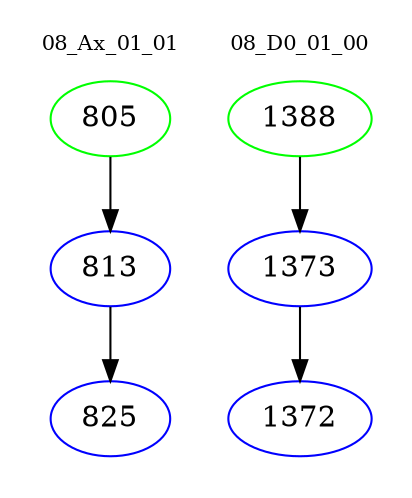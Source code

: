 digraph{
subgraph cluster_0 {
color = white
label = "08_Ax_01_01";
fontsize=10;
T0_805 [label="805", color="green"]
T0_805 -> T0_813 [color="black"]
T0_813 [label="813", color="blue"]
T0_813 -> T0_825 [color="black"]
T0_825 [label="825", color="blue"]
}
subgraph cluster_1 {
color = white
label = "08_D0_01_00";
fontsize=10;
T1_1388 [label="1388", color="green"]
T1_1388 -> T1_1373 [color="black"]
T1_1373 [label="1373", color="blue"]
T1_1373 -> T1_1372 [color="black"]
T1_1372 [label="1372", color="blue"]
}
}
